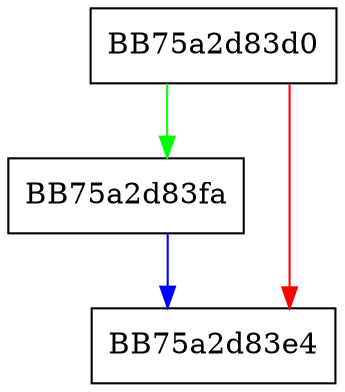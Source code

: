 digraph GetImageSize {
  node [shape="box"];
  graph [splines=ortho];
  BB75a2d83d0 -> BB75a2d83fa [color="green"];
  BB75a2d83d0 -> BB75a2d83e4 [color="red"];
  BB75a2d83fa -> BB75a2d83e4 [color="blue"];
}